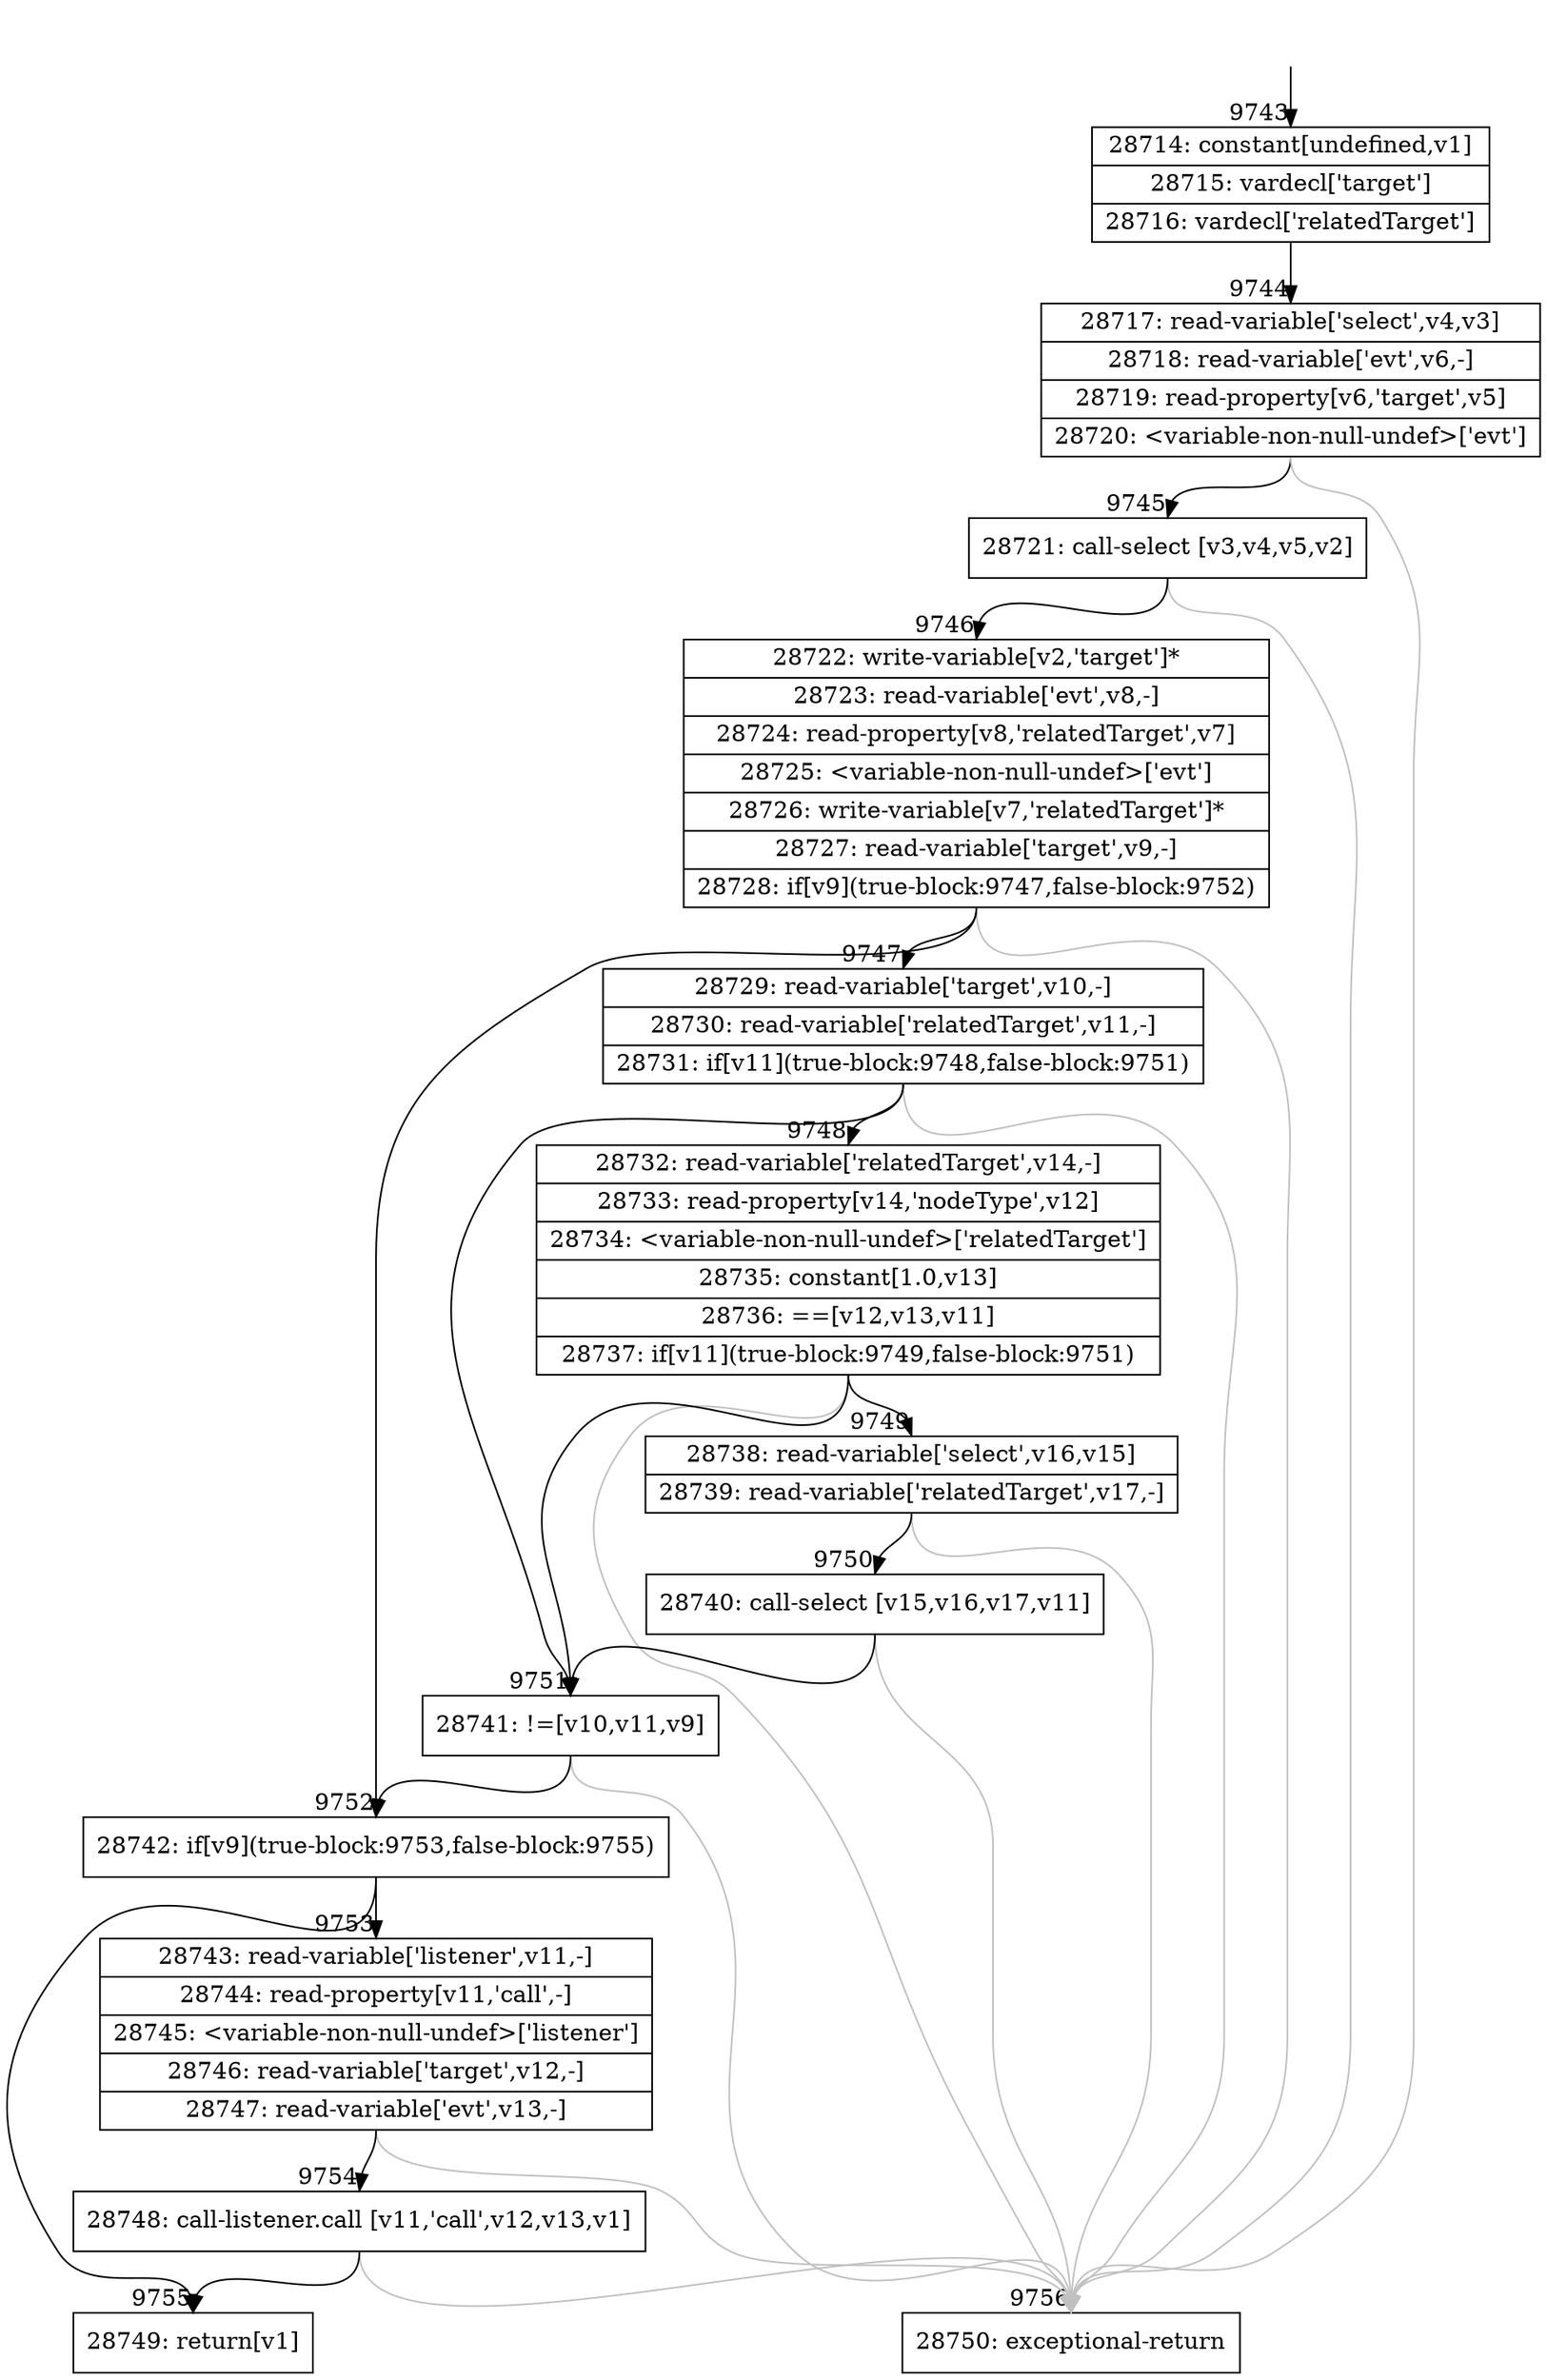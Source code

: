 digraph {
rankdir="TD"
BB_entry687[shape=none,label=""];
BB_entry687 -> BB9743 [tailport=s, headport=n, headlabel="    9743"]
BB9743 [shape=record label="{28714: constant[undefined,v1]|28715: vardecl['target']|28716: vardecl['relatedTarget']}" ] 
BB9743 -> BB9744 [tailport=s, headport=n, headlabel="      9744"]
BB9744 [shape=record label="{28717: read-variable['select',v4,v3]|28718: read-variable['evt',v6,-]|28719: read-property[v6,'target',v5]|28720: \<variable-non-null-undef\>['evt']}" ] 
BB9744 -> BB9745 [tailport=s, headport=n, headlabel="      9745"]
BB9744 -> BB9756 [tailport=s, headport=n, color=gray, headlabel="      9756"]
BB9745 [shape=record label="{28721: call-select [v3,v4,v5,v2]}" ] 
BB9745 -> BB9746 [tailport=s, headport=n, headlabel="      9746"]
BB9745 -> BB9756 [tailport=s, headport=n, color=gray]
BB9746 [shape=record label="{28722: write-variable[v2,'target']*|28723: read-variable['evt',v8,-]|28724: read-property[v8,'relatedTarget',v7]|28725: \<variable-non-null-undef\>['evt']|28726: write-variable[v7,'relatedTarget']*|28727: read-variable['target',v9,-]|28728: if[v9](true-block:9747,false-block:9752)}" ] 
BB9746 -> BB9752 [tailport=s, headport=n, headlabel="      9752"]
BB9746 -> BB9747 [tailport=s, headport=n, headlabel="      9747"]
BB9746 -> BB9756 [tailport=s, headport=n, color=gray]
BB9747 [shape=record label="{28729: read-variable['target',v10,-]|28730: read-variable['relatedTarget',v11,-]|28731: if[v11](true-block:9748,false-block:9751)}" ] 
BB9747 -> BB9751 [tailport=s, headport=n, headlabel="      9751"]
BB9747 -> BB9748 [tailport=s, headport=n, headlabel="      9748"]
BB9747 -> BB9756 [tailport=s, headport=n, color=gray]
BB9748 [shape=record label="{28732: read-variable['relatedTarget',v14,-]|28733: read-property[v14,'nodeType',v12]|28734: \<variable-non-null-undef\>['relatedTarget']|28735: constant[1.0,v13]|28736: ==[v12,v13,v11]|28737: if[v11](true-block:9749,false-block:9751)}" ] 
BB9748 -> BB9751 [tailport=s, headport=n]
BB9748 -> BB9749 [tailport=s, headport=n, headlabel="      9749"]
BB9748 -> BB9756 [tailport=s, headport=n, color=gray]
BB9749 [shape=record label="{28738: read-variable['select',v16,v15]|28739: read-variable['relatedTarget',v17,-]}" ] 
BB9749 -> BB9750 [tailport=s, headport=n, headlabel="      9750"]
BB9749 -> BB9756 [tailport=s, headport=n, color=gray]
BB9750 [shape=record label="{28740: call-select [v15,v16,v17,v11]}" ] 
BB9750 -> BB9751 [tailport=s, headport=n]
BB9750 -> BB9756 [tailport=s, headport=n, color=gray]
BB9751 [shape=record label="{28741: !=[v10,v11,v9]}" ] 
BB9751 -> BB9752 [tailport=s, headport=n]
BB9751 -> BB9756 [tailport=s, headport=n, color=gray]
BB9752 [shape=record label="{28742: if[v9](true-block:9753,false-block:9755)}" ] 
BB9752 -> BB9753 [tailport=s, headport=n, headlabel="      9753"]
BB9752 -> BB9755 [tailport=s, headport=n, headlabel="      9755"]
BB9753 [shape=record label="{28743: read-variable['listener',v11,-]|28744: read-property[v11,'call',-]|28745: \<variable-non-null-undef\>['listener']|28746: read-variable['target',v12,-]|28747: read-variable['evt',v13,-]}" ] 
BB9753 -> BB9754 [tailport=s, headport=n, headlabel="      9754"]
BB9753 -> BB9756 [tailport=s, headport=n, color=gray]
BB9754 [shape=record label="{28748: call-listener.call [v11,'call',v12,v13,v1]}" ] 
BB9754 -> BB9755 [tailport=s, headport=n]
BB9754 -> BB9756 [tailport=s, headport=n, color=gray]
BB9755 [shape=record label="{28749: return[v1]}" ] 
BB9756 [shape=record label="{28750: exceptional-return}" ] 
//#$~ 13518
}
